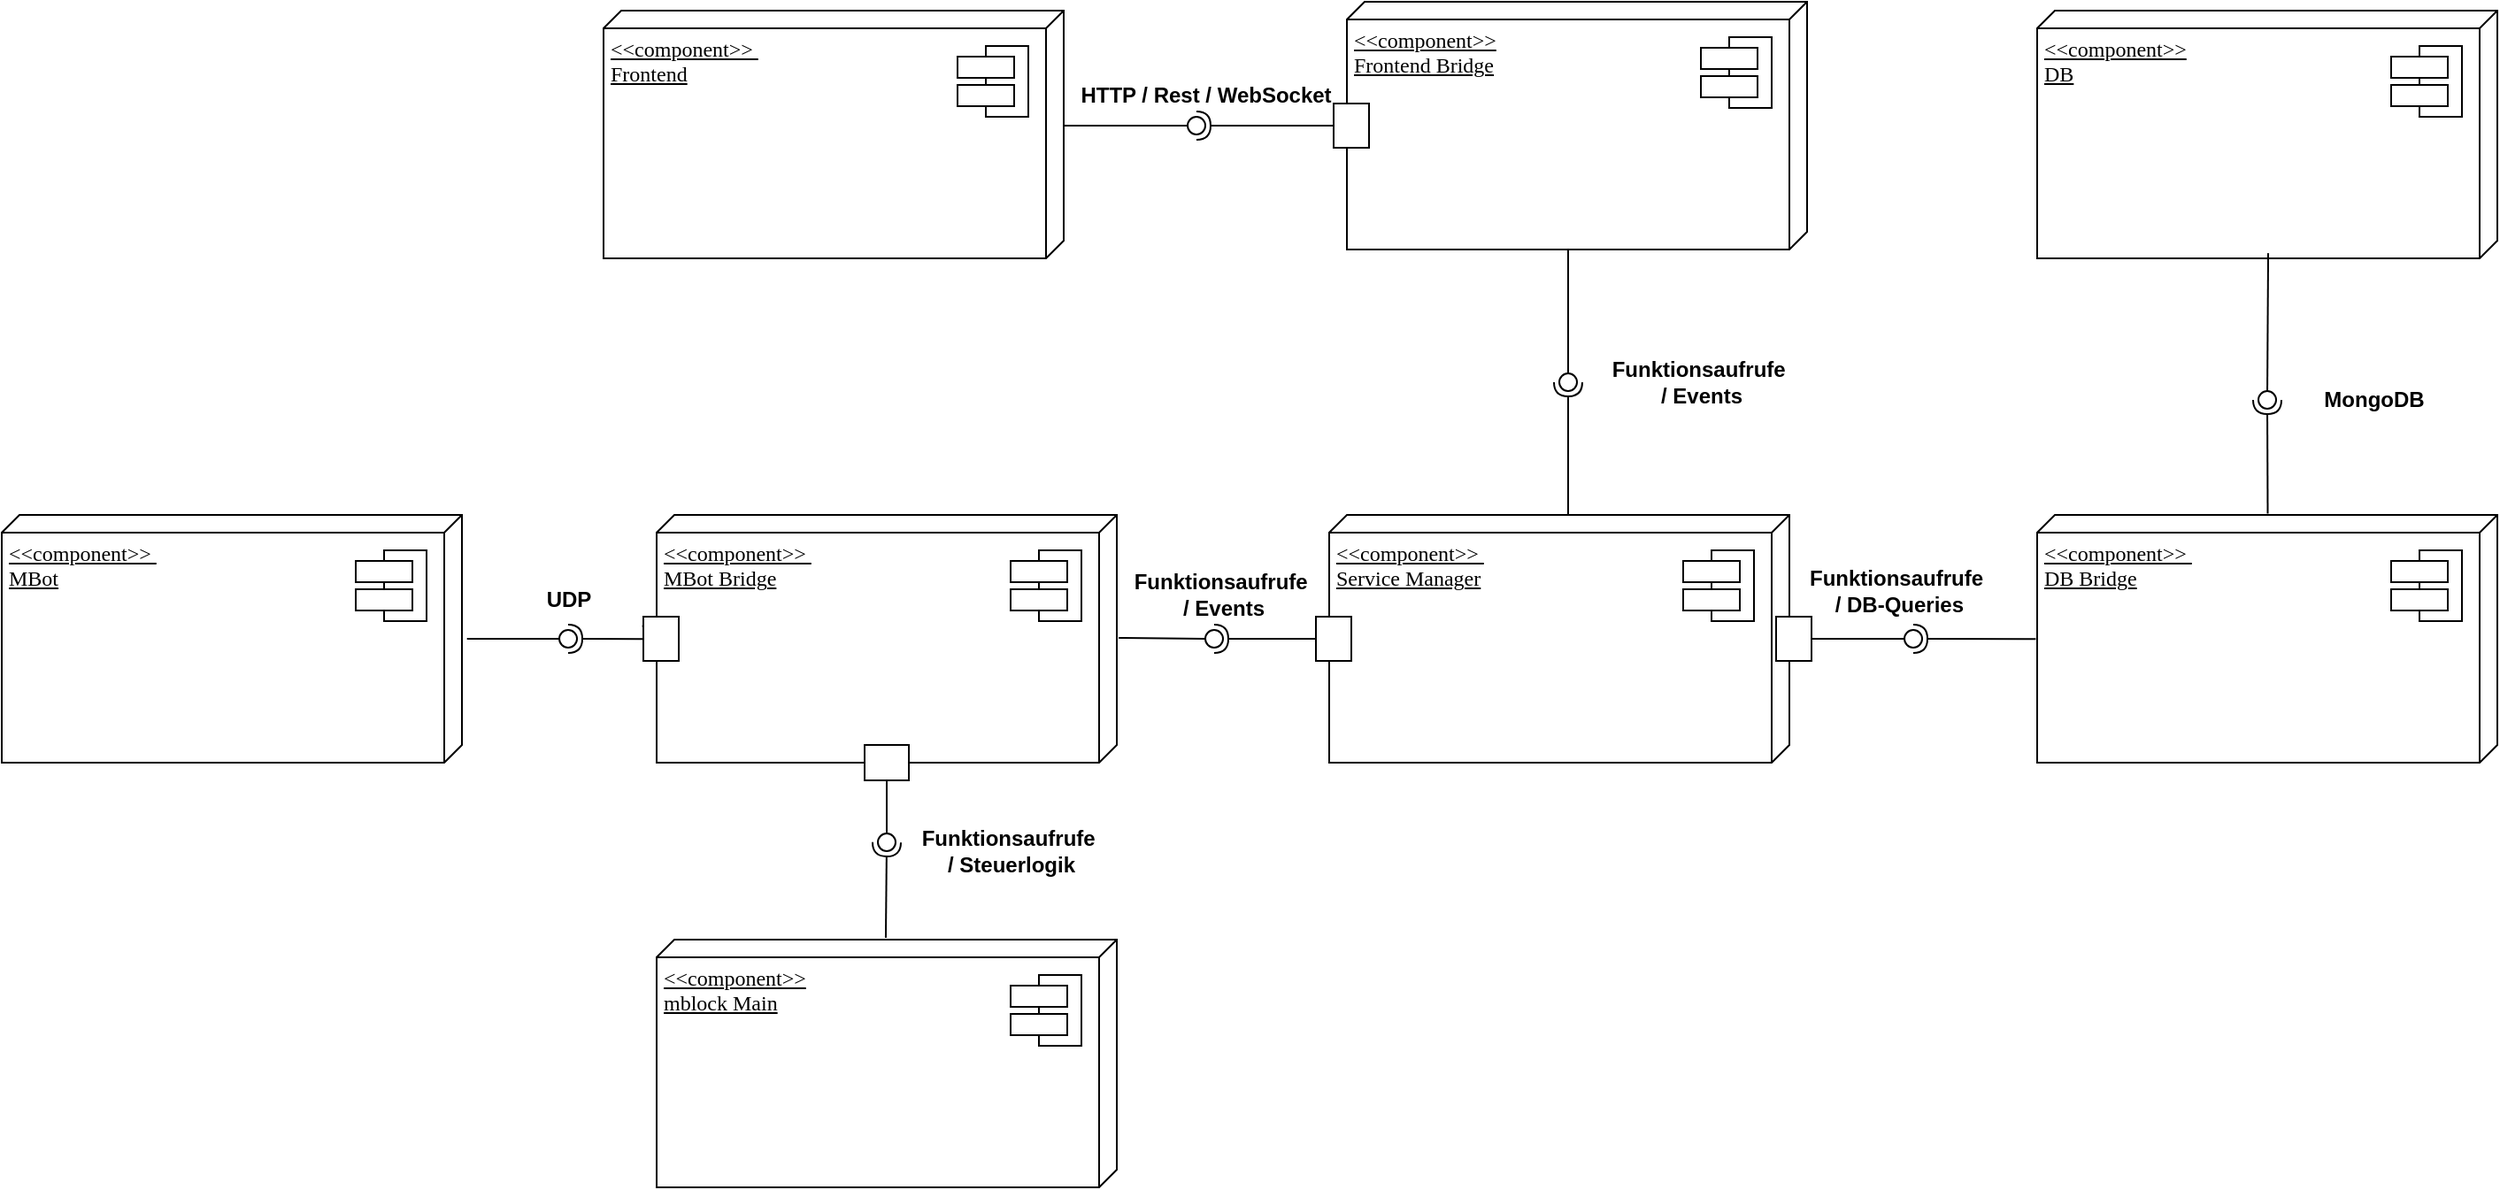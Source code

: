 <mxfile version="27.0.5">
  <diagram name="Page-1" id="5f0bae14-7c28-e335-631c-24af17079c00">
    <mxGraphModel dx="3565" dy="1425" grid="1" gridSize="10" guides="1" tooltips="1" connect="1" arrows="1" fold="1" page="1" pageScale="1" pageWidth="1100" pageHeight="850" background="none" math="0" shadow="0">
      <root>
        <mxCell id="0" />
        <mxCell id="1" parent="0" />
        <mxCell id="XJf2FGddjcsI66ZMw1am-24" value="" style="group" vertex="1" connectable="0" parent="1">
          <mxGeometry x="1030" y="285" width="260" height="140" as="geometry" />
        </mxCell>
        <mxCell id="XJf2FGddjcsI66ZMw1am-18" value="&amp;lt;&amp;lt;component&amp;gt;&amp;gt;&lt;div&gt;DB&lt;/div&gt;" style="verticalAlign=top;align=left;spacingTop=8;spacingLeft=2;spacingRight=12;shape=cube;size=10;direction=south;fontStyle=4;html=1;rounded=0;shadow=0;comic=0;labelBackgroundColor=none;strokeWidth=1;fontFamily=Verdana;fontSize=12" vertex="1" parent="XJf2FGddjcsI66ZMw1am-24">
          <mxGeometry width="260" height="140" as="geometry" />
        </mxCell>
        <mxCell id="XJf2FGddjcsI66ZMw1am-19" value="" style="shape=component;align=left;spacingLeft=36;rounded=0;shadow=0;comic=0;labelBackgroundColor=none;strokeWidth=1;fontFamily=Verdana;fontSize=12;html=1;" vertex="1" parent="XJf2FGddjcsI66ZMw1am-24">
          <mxGeometry x="200" y="20" width="40" height="40" as="geometry" />
        </mxCell>
        <mxCell id="XJf2FGddjcsI66ZMw1am-25" value="" style="group" vertex="1" connectable="0" parent="1">
          <mxGeometry x="-120" y="570" width="260" height="140" as="geometry" />
        </mxCell>
        <mxCell id="XJf2FGddjcsI66ZMw1am-20" value="&amp;lt;&amp;lt;component&amp;gt;&amp;gt;&amp;nbsp;&lt;div&gt;MBot&lt;/div&gt;" style="verticalAlign=top;align=left;spacingTop=8;spacingLeft=2;spacingRight=12;shape=cube;size=10;direction=south;fontStyle=4;html=1;rounded=0;shadow=0;comic=0;labelBackgroundColor=none;strokeWidth=1;fontFamily=Verdana;fontSize=12" vertex="1" parent="XJf2FGddjcsI66ZMw1am-25">
          <mxGeometry width="260" height="140" as="geometry" />
        </mxCell>
        <mxCell id="XJf2FGddjcsI66ZMw1am-21" value="" style="shape=component;align=left;spacingLeft=36;rounded=0;shadow=0;comic=0;labelBackgroundColor=none;strokeWidth=1;fontFamily=Verdana;fontSize=12;html=1;" vertex="1" parent="XJf2FGddjcsI66ZMw1am-25">
          <mxGeometry x="200" y="20" width="40" height="40" as="geometry" />
        </mxCell>
        <mxCell id="XJf2FGddjcsI66ZMw1am-26" value="" style="group" vertex="1" connectable="0" parent="1">
          <mxGeometry x="250" y="810" width="260" height="140" as="geometry" />
        </mxCell>
        <mxCell id="XJf2FGddjcsI66ZMw1am-14" value="&amp;lt;&amp;lt;component&amp;gt;&amp;gt;&lt;div&gt;mblock Main&lt;/div&gt;" style="verticalAlign=top;align=left;spacingTop=8;spacingLeft=2;spacingRight=12;shape=cube;size=10;direction=south;fontStyle=4;html=1;rounded=0;shadow=0;comic=0;labelBackgroundColor=none;strokeWidth=1;fontFamily=Verdana;fontSize=12" vertex="1" parent="XJf2FGddjcsI66ZMw1am-26">
          <mxGeometry width="260" height="140" as="geometry" />
        </mxCell>
        <mxCell id="XJf2FGddjcsI66ZMw1am-15" value="" style="shape=component;align=left;spacingLeft=36;rounded=0;shadow=0;comic=0;labelBackgroundColor=none;strokeWidth=1;fontFamily=Verdana;fontSize=12;html=1;" vertex="1" parent="XJf2FGddjcsI66ZMw1am-26">
          <mxGeometry x="200" y="20" width="40" height="40" as="geometry" />
        </mxCell>
        <mxCell id="XJf2FGddjcsI66ZMw1am-27" value="" style="group" vertex="1" connectable="0" parent="1">
          <mxGeometry x="1030" y="570" width="260" height="140" as="geometry" />
        </mxCell>
        <mxCell id="XJf2FGddjcsI66ZMw1am-12" value="&amp;lt;&amp;lt;component&amp;gt;&amp;gt;&amp;nbsp;&lt;div&gt;DB Bridge&lt;/div&gt;" style="verticalAlign=top;align=left;spacingTop=8;spacingLeft=2;spacingRight=12;shape=cube;size=10;direction=south;fontStyle=4;html=1;rounded=0;shadow=0;comic=0;labelBackgroundColor=none;strokeWidth=1;fontFamily=Verdana;fontSize=12" vertex="1" parent="XJf2FGddjcsI66ZMw1am-27">
          <mxGeometry width="260" height="140" as="geometry" />
        </mxCell>
        <mxCell id="XJf2FGddjcsI66ZMw1am-13" value="" style="shape=component;align=left;spacingLeft=36;rounded=0;shadow=0;comic=0;labelBackgroundColor=none;strokeWidth=1;fontFamily=Verdana;fontSize=12;html=1;" vertex="1" parent="XJf2FGddjcsI66ZMw1am-27">
          <mxGeometry x="200" y="20" width="40" height="40" as="geometry" />
        </mxCell>
        <mxCell id="XJf2FGddjcsI66ZMw1am-28" value="" style="group" vertex="1" connectable="0" parent="1">
          <mxGeometry x="250" y="570" width="260" height="150" as="geometry" />
        </mxCell>
        <mxCell id="XJf2FGddjcsI66ZMw1am-10" value="&amp;lt;&amp;lt;component&amp;gt;&amp;gt;&amp;nbsp;&lt;div&gt;MBot Bridge&lt;/div&gt;" style="verticalAlign=top;align=left;spacingTop=8;spacingLeft=2;spacingRight=12;shape=cube;size=10;direction=south;fontStyle=4;html=1;rounded=0;shadow=0;comic=0;labelBackgroundColor=none;strokeWidth=1;fontFamily=Verdana;fontSize=12" vertex="1" parent="XJf2FGddjcsI66ZMw1am-28">
          <mxGeometry width="260" height="140" as="geometry" />
        </mxCell>
        <mxCell id="XJf2FGddjcsI66ZMw1am-11" value="" style="shape=component;align=left;spacingLeft=36;rounded=0;shadow=0;comic=0;labelBackgroundColor=none;strokeWidth=1;fontFamily=Verdana;fontSize=12;html=1;" vertex="1" parent="XJf2FGddjcsI66ZMw1am-28">
          <mxGeometry x="200" y="20" width="40" height="40" as="geometry" />
        </mxCell>
        <mxCell id="XJf2FGddjcsI66ZMw1am-71" value="" style="rounded=0;whiteSpace=wrap;html=1;rotation=0;" vertex="1" parent="XJf2FGddjcsI66ZMw1am-28">
          <mxGeometry x="117.5" y="130" width="25" height="20" as="geometry" />
        </mxCell>
        <mxCell id="XJf2FGddjcsI66ZMw1am-29" value="" style="group" vertex="1" connectable="0" parent="1">
          <mxGeometry x="220" y="285" width="260" height="140" as="geometry" />
        </mxCell>
        <mxCell id="39150e848f15840c-1" value="&amp;lt;&amp;lt;component&amp;gt;&amp;gt;&amp;nbsp;&lt;div&gt;&lt;span style=&quot;background-color: transparent; color: light-dark(rgb(0, 0, 0), rgb(255, 255, 255));&quot;&gt;Frontend&lt;/span&gt;&lt;/div&gt;" style="verticalAlign=top;align=left;spacingTop=8;spacingLeft=2;spacingRight=12;shape=cube;size=10;direction=south;fontStyle=4;html=1;rounded=0;shadow=0;comic=0;labelBackgroundColor=none;strokeWidth=1;fontFamily=Verdana;fontSize=12" parent="XJf2FGddjcsI66ZMw1am-29" vertex="1">
          <mxGeometry width="260" height="140" as="geometry" />
        </mxCell>
        <mxCell id="39150e848f15840c-10" value="" style="shape=component;align=left;spacingLeft=36;rounded=0;shadow=0;comic=0;labelBackgroundColor=none;strokeWidth=1;fontFamily=Verdana;fontSize=12;html=1;" parent="XJf2FGddjcsI66ZMw1am-29" vertex="1">
          <mxGeometry x="200" y="20" width="40" height="40" as="geometry" />
        </mxCell>
        <mxCell id="XJf2FGddjcsI66ZMw1am-30" value="" style="group" vertex="1" connectable="0" parent="1">
          <mxGeometry x="630" y="570" width="275" height="140" as="geometry" />
        </mxCell>
        <mxCell id="XJf2FGddjcsI66ZMw1am-6" value="&amp;lt;&amp;lt;component&amp;gt;&amp;gt;&amp;nbsp;&lt;div&gt;Service Manager&lt;/div&gt;" style="verticalAlign=top;align=left;spacingTop=8;spacingLeft=2;spacingRight=12;shape=cube;size=10;direction=south;fontStyle=4;html=1;rounded=0;shadow=0;comic=0;labelBackgroundColor=none;strokeWidth=1;fontFamily=Verdana;fontSize=12" vertex="1" parent="XJf2FGddjcsI66ZMw1am-30">
          <mxGeometry width="260" height="140" as="geometry" />
        </mxCell>
        <mxCell id="XJf2FGddjcsI66ZMw1am-7" value="" style="shape=component;align=left;spacingLeft=36;rounded=0;shadow=0;comic=0;labelBackgroundColor=none;strokeWidth=1;fontFamily=Verdana;fontSize=12;html=1;" vertex="1" parent="XJf2FGddjcsI66ZMw1am-30">
          <mxGeometry x="200" y="20" width="40" height="40" as="geometry" />
        </mxCell>
        <mxCell id="XJf2FGddjcsI66ZMw1am-65" value="" style="rounded=0;whiteSpace=wrap;html=1;rotation=90;" vertex="1" parent="XJf2FGddjcsI66ZMw1am-30">
          <mxGeometry x="-10" y="60" width="25" height="20" as="geometry" />
        </mxCell>
        <mxCell id="XJf2FGddjcsI66ZMw1am-75" value="" style="rounded=0;whiteSpace=wrap;html=1;rotation=90;" vertex="1" parent="XJf2FGddjcsI66ZMw1am-30">
          <mxGeometry x="250" y="60" width="25" height="20" as="geometry" />
        </mxCell>
        <mxCell id="XJf2FGddjcsI66ZMw1am-31" value="" style="group" vertex="1" connectable="0" parent="1">
          <mxGeometry x="640" y="280" width="260" height="140" as="geometry" />
        </mxCell>
        <mxCell id="XJf2FGddjcsI66ZMw1am-8" value="&amp;lt;&amp;lt;component&amp;gt;&amp;gt;&lt;div&gt;Frontend Bridge&lt;/div&gt;" style="verticalAlign=top;align=left;spacingTop=8;spacingLeft=2;spacingRight=12;shape=cube;size=10;direction=south;fontStyle=4;html=1;rounded=0;shadow=0;comic=0;labelBackgroundColor=none;strokeWidth=1;fontFamily=Verdana;fontSize=12" vertex="1" parent="XJf2FGddjcsI66ZMw1am-31">
          <mxGeometry width="260" height="140" as="geometry" />
        </mxCell>
        <mxCell id="XJf2FGddjcsI66ZMw1am-9" value="" style="shape=component;align=left;spacingLeft=36;rounded=0;shadow=0;comic=0;labelBackgroundColor=none;strokeWidth=1;fontFamily=Verdana;fontSize=12;html=1;" vertex="1" parent="XJf2FGddjcsI66ZMw1am-31">
          <mxGeometry x="200" y="20" width="40" height="40" as="geometry" />
        </mxCell>
        <mxCell id="XJf2FGddjcsI66ZMw1am-76" value="" style="rounded=0;whiteSpace=wrap;html=1;rotation=90;" vertex="1" parent="XJf2FGddjcsI66ZMw1am-31">
          <mxGeometry x="-10" y="60" width="25" height="20" as="geometry" />
        </mxCell>
        <mxCell id="XJf2FGddjcsI66ZMw1am-33" value="" style="rounded=0;orthogonalLoop=1;jettySize=auto;html=1;endArrow=halfCircle;endFill=0;endSize=6;strokeWidth=1;sketch=0;exitX=0.5;exitY=1;exitDx=0;exitDy=0;" edge="1" target="XJf2FGddjcsI66ZMw1am-35" parent="1" source="XJf2FGddjcsI66ZMw1am-76">
          <mxGeometry relative="1" as="geometry">
            <mxPoint x="590" y="360" as="sourcePoint" />
          </mxGeometry>
        </mxCell>
        <mxCell id="XJf2FGddjcsI66ZMw1am-34" value="" style="rounded=0;orthogonalLoop=1;jettySize=auto;html=1;endArrow=oval;endFill=0;sketch=0;sourcePerimeterSpacing=0;targetPerimeterSpacing=0;endSize=10;exitX=0;exitY=0;exitDx=65;exitDy=0;exitPerimeter=0;" edge="1" target="XJf2FGddjcsI66ZMw1am-35" parent="1" source="39150e848f15840c-1">
          <mxGeometry relative="1" as="geometry">
            <mxPoint x="550" y="360" as="sourcePoint" />
          </mxGeometry>
        </mxCell>
        <mxCell id="XJf2FGddjcsI66ZMw1am-35" value="" style="ellipse;whiteSpace=wrap;html=1;align=center;aspect=fixed;fillColor=none;strokeColor=none;resizable=0;perimeter=centerPerimeter;rotatable=0;allowArrows=0;points=[];outlineConnect=1;" vertex="1" parent="1">
          <mxGeometry x="550" y="345" width="10" height="10" as="geometry" />
        </mxCell>
        <mxCell id="XJf2FGddjcsI66ZMw1am-36" value="&lt;b&gt;HTTP / Rest / WebSocket&lt;/b&gt;" style="text;html=1;align=center;verticalAlign=middle;resizable=0;points=[];autosize=1;strokeColor=none;fillColor=none;" vertex="1" parent="1">
          <mxGeometry x="475" y="318" width="170" height="30" as="geometry" />
        </mxCell>
        <mxCell id="XJf2FGddjcsI66ZMw1am-37" value="" style="rounded=0;orthogonalLoop=1;jettySize=auto;html=1;endArrow=halfCircle;endFill=0;endSize=6;strokeWidth=1;sketch=0;exitX=0;exitY=0;exitDx=0;exitDy=125;exitPerimeter=0;" edge="1" target="XJf2FGddjcsI66ZMw1am-39" parent="1" source="XJf2FGddjcsI66ZMw1am-6">
          <mxGeometry relative="1" as="geometry">
            <mxPoint x="920" y="465" as="sourcePoint" />
          </mxGeometry>
        </mxCell>
        <mxCell id="XJf2FGddjcsI66ZMw1am-38" value="" style="rounded=0;orthogonalLoop=1;jettySize=auto;html=1;endArrow=oval;endFill=0;sketch=0;sourcePerimeterSpacing=0;targetPerimeterSpacing=0;endSize=10;exitX=0;exitY=0;exitDx=140;exitDy=135;exitPerimeter=0;" edge="1" target="XJf2FGddjcsI66ZMw1am-39" parent="1" source="XJf2FGddjcsI66ZMw1am-8">
          <mxGeometry relative="1" as="geometry">
            <mxPoint x="880" y="465" as="sourcePoint" />
          </mxGeometry>
        </mxCell>
        <mxCell id="XJf2FGddjcsI66ZMw1am-39" value="" style="ellipse;whiteSpace=wrap;html=1;align=center;aspect=fixed;fillColor=none;strokeColor=none;resizable=0;perimeter=centerPerimeter;rotatable=0;allowArrows=0;points=[];outlineConnect=1;" vertex="1" parent="1">
          <mxGeometry x="760" y="490" width="10" height="10" as="geometry" />
        </mxCell>
        <mxCell id="XJf2FGddjcsI66ZMw1am-40" value="&lt;b&gt;Funktionsaufrufe&amp;nbsp;&lt;/b&gt;&lt;div&gt;&lt;b&gt;/ Events&lt;/b&gt;&lt;/div&gt;" style="text;html=1;align=center;verticalAlign=middle;resizable=0;points=[];autosize=1;strokeColor=none;fillColor=none;" vertex="1" parent="1">
          <mxGeometry x="780" y="475" width="120" height="40" as="geometry" />
        </mxCell>
        <mxCell id="XJf2FGddjcsI66ZMw1am-41" value="" style="rounded=0;orthogonalLoop=1;jettySize=auto;html=1;endArrow=halfCircle;endFill=0;endSize=6;strokeWidth=1;sketch=0;exitX=0.5;exitY=1;exitDx=0;exitDy=0;" edge="1" target="XJf2FGddjcsI66ZMw1am-43" parent="1" source="XJf2FGddjcsI66ZMw1am-65">
          <mxGeometry relative="1" as="geometry">
            <mxPoint x="620" y="640" as="sourcePoint" />
          </mxGeometry>
        </mxCell>
        <mxCell id="XJf2FGddjcsI66ZMw1am-42" value="" style="rounded=0;orthogonalLoop=1;jettySize=auto;html=1;endArrow=oval;endFill=0;sketch=0;sourcePerimeterSpacing=0;targetPerimeterSpacing=0;endSize=10;exitX=0.496;exitY=-0.004;exitDx=0;exitDy=0;exitPerimeter=0;" edge="1" target="XJf2FGddjcsI66ZMw1am-43" parent="1" source="XJf2FGddjcsI66ZMw1am-10">
          <mxGeometry relative="1" as="geometry">
            <mxPoint x="570" y="640" as="sourcePoint" />
          </mxGeometry>
        </mxCell>
        <mxCell id="XJf2FGddjcsI66ZMw1am-43" value="" style="ellipse;whiteSpace=wrap;html=1;align=center;aspect=fixed;fillColor=none;strokeColor=none;resizable=0;perimeter=centerPerimeter;rotatable=0;allowArrows=0;points=[];outlineConnect=1;" vertex="1" parent="1">
          <mxGeometry x="560" y="635" width="10" height="10" as="geometry" />
        </mxCell>
        <mxCell id="XJf2FGddjcsI66ZMw1am-44" value="&lt;b&gt;Funktionsaufrufe&amp;nbsp;&lt;/b&gt;&lt;div&gt;&lt;b&gt;/ Events&lt;/b&gt;&lt;/div&gt;" style="text;html=1;align=center;verticalAlign=middle;resizable=0;points=[];autosize=1;strokeColor=none;fillColor=none;" vertex="1" parent="1">
          <mxGeometry x="510" y="595" width="120" height="40" as="geometry" />
        </mxCell>
        <mxCell id="XJf2FGddjcsI66ZMw1am-45" value="&lt;b&gt;Funktionsaufrufe&lt;/b&gt;&lt;div&gt;&lt;b&gt;&amp;nbsp;/ DB-Queries&lt;/b&gt;&lt;/div&gt;" style="text;html=1;align=center;verticalAlign=middle;resizable=0;points=[];autosize=1;strokeColor=none;fillColor=none;" vertex="1" parent="1">
          <mxGeometry x="890" y="593" width="120" height="40" as="geometry" />
        </mxCell>
        <mxCell id="XJf2FGddjcsI66ZMw1am-48" value="" style="ellipse;whiteSpace=wrap;html=1;align=center;aspect=fixed;fillColor=none;strokeColor=none;resizable=0;perimeter=centerPerimeter;rotatable=0;allowArrows=0;points=[];outlineConnect=1;" vertex="1" parent="1">
          <mxGeometry x="945" y="635" width="10" height="10" as="geometry" />
        </mxCell>
        <mxCell id="XJf2FGddjcsI66ZMw1am-49" value="" style="rounded=0;orthogonalLoop=1;jettySize=auto;html=1;endArrow=halfCircle;endFill=0;endSize=6;strokeWidth=1;sketch=0;exitX=0.501;exitY=1.003;exitDx=0;exitDy=0;exitPerimeter=0;" edge="1" target="XJf2FGddjcsI66ZMw1am-51" parent="1" source="XJf2FGddjcsI66ZMw1am-12">
          <mxGeometry relative="1" as="geometry">
            <mxPoint x="985" y="640" as="sourcePoint" />
          </mxGeometry>
        </mxCell>
        <mxCell id="XJf2FGddjcsI66ZMw1am-50" value="" style="rounded=0;orthogonalLoop=1;jettySize=auto;html=1;endArrow=oval;endFill=0;sketch=0;sourcePerimeterSpacing=0;targetPerimeterSpacing=0;endSize=10;exitX=0.5;exitY=0;exitDx=0;exitDy=0;" edge="1" target="XJf2FGddjcsI66ZMw1am-51" parent="1" source="XJf2FGddjcsI66ZMw1am-75">
          <mxGeometry relative="1" as="geometry">
            <mxPoint x="910" y="640" as="sourcePoint" />
          </mxGeometry>
        </mxCell>
        <mxCell id="XJf2FGddjcsI66ZMw1am-51" value="" style="ellipse;whiteSpace=wrap;html=1;align=center;aspect=fixed;fillColor=none;strokeColor=none;resizable=0;perimeter=centerPerimeter;rotatable=0;allowArrows=0;points=[];outlineConnect=1;" vertex="1" parent="1">
          <mxGeometry x="955" y="635" width="10" height="10" as="geometry" />
        </mxCell>
        <mxCell id="XJf2FGddjcsI66ZMw1am-52" value="" style="rounded=0;orthogonalLoop=1;jettySize=auto;html=1;endArrow=halfCircle;endFill=0;endSize=6;strokeWidth=1;sketch=0;exitX=-0.007;exitY=0.502;exitDx=0;exitDy=0;exitPerimeter=0;" edge="1" target="XJf2FGddjcsI66ZMw1am-54" parent="1" source="XJf2FGddjcsI66ZMw1am-14">
          <mxGeometry relative="1" as="geometry">
            <mxPoint x="400" y="755" as="sourcePoint" />
          </mxGeometry>
        </mxCell>
        <mxCell id="XJf2FGddjcsI66ZMw1am-53" value="" style="rounded=0;orthogonalLoop=1;jettySize=auto;html=1;endArrow=oval;endFill=0;sketch=0;sourcePerimeterSpacing=0;targetPerimeterSpacing=0;endSize=10;exitX=0.5;exitY=1;exitDx=0;exitDy=0;" edge="1" target="XJf2FGddjcsI66ZMw1am-54" parent="1" source="XJf2FGddjcsI66ZMw1am-71">
          <mxGeometry relative="1" as="geometry">
            <mxPoint x="360" y="755" as="sourcePoint" />
          </mxGeometry>
        </mxCell>
        <mxCell id="XJf2FGddjcsI66ZMw1am-54" value="" style="ellipse;whiteSpace=wrap;html=1;align=center;aspect=fixed;fillColor=none;strokeColor=none;resizable=0;perimeter=centerPerimeter;rotatable=0;allowArrows=0;points=[];outlineConnect=1;" vertex="1" parent="1">
          <mxGeometry x="375" y="750" width="10" height="10" as="geometry" />
        </mxCell>
        <mxCell id="XJf2FGddjcsI66ZMw1am-56" value="&lt;b&gt;Funktionsaufrufe&amp;nbsp;&lt;/b&gt;&lt;div&gt;&lt;b&gt;/ Steuerlogik&lt;/b&gt;&lt;/div&gt;" style="text;html=1;align=center;verticalAlign=middle;resizable=0;points=[];autosize=1;strokeColor=none;fillColor=none;" vertex="1" parent="1">
          <mxGeometry x="390" y="740" width="120" height="40" as="geometry" />
        </mxCell>
        <mxCell id="XJf2FGddjcsI66ZMw1am-57" value="" style="rounded=0;orthogonalLoop=1;jettySize=auto;html=1;endArrow=halfCircle;endFill=0;endSize=6;strokeWidth=1;sketch=0;exitX=0.503;exitY=1.009;exitDx=0;exitDy=0;exitPerimeter=0;" edge="1" target="XJf2FGddjcsI66ZMw1am-59" parent="1" source="XJf2FGddjcsI66ZMw1am-77">
          <mxGeometry relative="1" as="geometry">
            <mxPoint x="220" y="640" as="sourcePoint" />
          </mxGeometry>
        </mxCell>
        <mxCell id="XJf2FGddjcsI66ZMw1am-58" value="" style="rounded=0;orthogonalLoop=1;jettySize=auto;html=1;endArrow=oval;endFill=0;sketch=0;sourcePerimeterSpacing=0;targetPerimeterSpacing=0;endSize=10;exitX=0.5;exitY=-0.011;exitDx=0;exitDy=0;exitPerimeter=0;" edge="1" target="XJf2FGddjcsI66ZMw1am-59" parent="1" source="XJf2FGddjcsI66ZMw1am-20">
          <mxGeometry relative="1" as="geometry">
            <mxPoint x="180" y="640" as="sourcePoint" />
          </mxGeometry>
        </mxCell>
        <mxCell id="XJf2FGddjcsI66ZMw1am-59" value="" style="ellipse;whiteSpace=wrap;html=1;align=center;aspect=fixed;fillColor=none;strokeColor=none;resizable=0;perimeter=centerPerimeter;rotatable=0;allowArrows=0;points=[];outlineConnect=1;" vertex="1" parent="1">
          <mxGeometry x="195" y="635" width="10" height="10" as="geometry" />
        </mxCell>
        <mxCell id="XJf2FGddjcsI66ZMw1am-60" value="&lt;b&gt;UDP&lt;/b&gt;" style="text;html=1;align=center;verticalAlign=middle;resizable=0;points=[];autosize=1;strokeColor=none;fillColor=none;" vertex="1" parent="1">
          <mxGeometry x="175" y="603" width="50" height="30" as="geometry" />
        </mxCell>
        <mxCell id="XJf2FGddjcsI66ZMw1am-61" value="" style="rounded=0;orthogonalLoop=1;jettySize=auto;html=1;endArrow=halfCircle;endFill=0;endSize=6;strokeWidth=1;sketch=0;exitX=-0.005;exitY=0.499;exitDx=0;exitDy=0;exitPerimeter=0;" edge="1" target="XJf2FGddjcsI66ZMw1am-63" parent="1" source="XJf2FGddjcsI66ZMw1am-12">
          <mxGeometry relative="1" as="geometry">
            <mxPoint x="1180" y="505" as="sourcePoint" />
          </mxGeometry>
        </mxCell>
        <mxCell id="XJf2FGddjcsI66ZMw1am-62" value="" style="rounded=0;orthogonalLoop=1;jettySize=auto;html=1;endArrow=oval;endFill=0;sketch=0;sourcePerimeterSpacing=0;targetPerimeterSpacing=0;endSize=10;exitX=0.979;exitY=0.498;exitDx=0;exitDy=0;exitPerimeter=0;" edge="1" target="XJf2FGddjcsI66ZMw1am-63" parent="1" source="XJf2FGddjcsI66ZMw1am-18">
          <mxGeometry relative="1" as="geometry">
            <mxPoint x="1140" y="505" as="sourcePoint" />
          </mxGeometry>
        </mxCell>
        <mxCell id="XJf2FGddjcsI66ZMw1am-63" value="" style="ellipse;whiteSpace=wrap;html=1;align=center;aspect=fixed;fillColor=none;strokeColor=none;resizable=0;perimeter=centerPerimeter;rotatable=0;allowArrows=0;points=[];outlineConnect=1;" vertex="1" parent="1">
          <mxGeometry x="1155" y="500" width="10" height="10" as="geometry" />
        </mxCell>
        <mxCell id="XJf2FGddjcsI66ZMw1am-64" value="&lt;b&gt;MongoDB&lt;/b&gt;" style="text;html=1;align=center;verticalAlign=middle;resizable=0;points=[];autosize=1;strokeColor=none;fillColor=none;" vertex="1" parent="1">
          <mxGeometry x="1180" y="490" width="80" height="30" as="geometry" />
        </mxCell>
        <mxCell id="XJf2FGddjcsI66ZMw1am-78" value="" style="rounded=0;orthogonalLoop=1;jettySize=auto;html=1;endArrow=halfCircle;endFill=0;endSize=6;strokeWidth=1;sketch=0;exitX=0.503;exitY=1.009;exitDx=0;exitDy=0;exitPerimeter=0;" edge="1" parent="1" source="XJf2FGddjcsI66ZMw1am-10" target="XJf2FGddjcsI66ZMw1am-77">
          <mxGeometry relative="1" as="geometry">
            <mxPoint x="248" y="640" as="sourcePoint" />
            <mxPoint x="200" y="640" as="targetPoint" />
          </mxGeometry>
        </mxCell>
        <mxCell id="XJf2FGddjcsI66ZMw1am-77" value="" style="rounded=0;whiteSpace=wrap;html=1;rotation=90;" vertex="1" parent="1">
          <mxGeometry x="240" y="630" width="25" height="20" as="geometry" />
        </mxCell>
      </root>
    </mxGraphModel>
  </diagram>
</mxfile>

